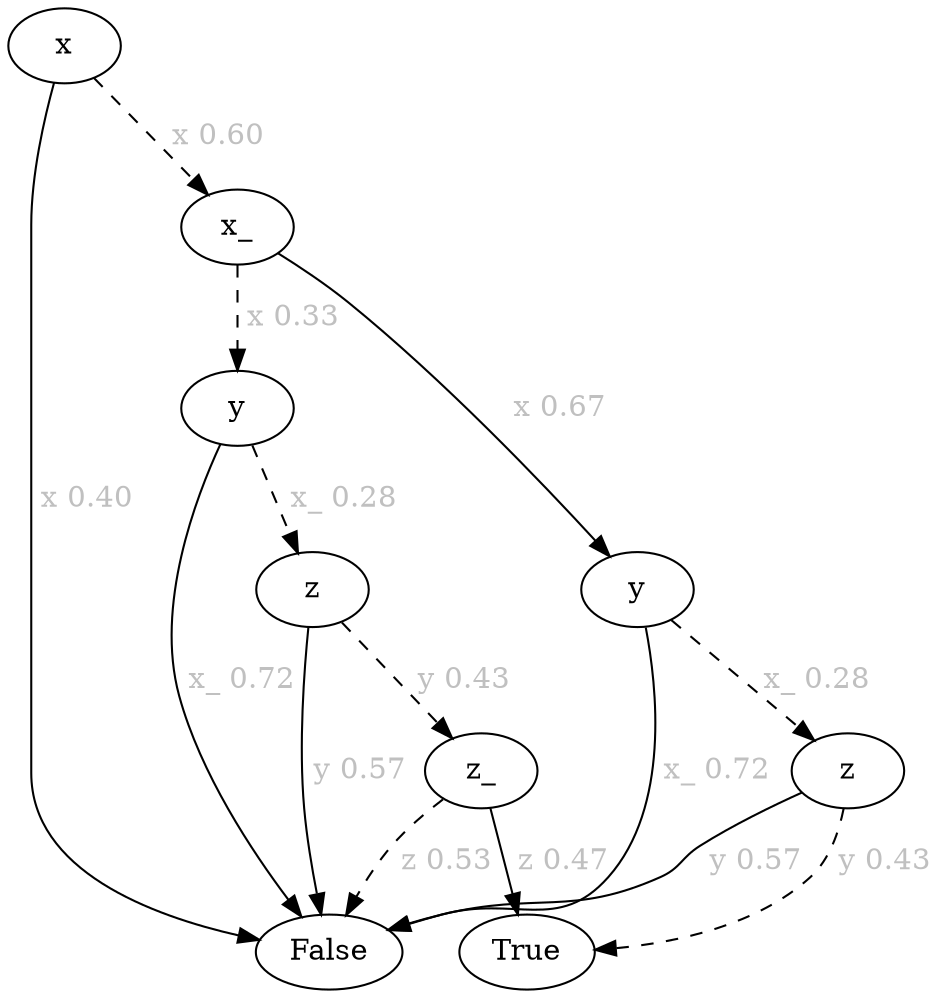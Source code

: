 digraph{2202464651280[label=x]2202463971664[label="x_"]
2202464651280 -> 2202463971664[style=dashed label=" x 0.60\n" fontcolor = gray]
2202463976336[label="y"]
2202463971664 -> 2202463976336[style=dashed label=" x 0.33\n" fontcolor = gray]
2202463963152[label="z"]
2202463976336 -> 2202463963152[style=dashed label=" x_ 0.28\n" fontcolor = gray]
2202463968976[label="z_"]
2202463963152 -> 2202463968976[style=dashed label=" y 0.43\n" fontcolor = gray]
2202464653264[label="False"]
2202463968976 -> 2202464653264[style=dashed label=" z 0.53\n" fontcolor = gray]
2202464651536[label="True"]
2202463968976 -> 2202464651536 [label=" z 0.47\n" fontcolor = gray]
2202464653264[label="False"]
2202463963152 -> 2202464653264 [label=" y 0.57\n" fontcolor = gray]
2202464653264[label="False"]
2202463976336 -> 2202464653264 [label=" x_ 0.72\n" fontcolor = gray]
2202463976528[label="y"]
2202463971664 -> 2202463976528 [label=" x 0.67\n" fontcolor = gray]
2202465224528[label="z"]
2202463976528 -> 2202465224528[style=dashed label=" x_ 0.28\n" fontcolor = gray]
2202464651536[label="True"]
2202465224528 -> 2202464651536[style=dashed label=" y 0.43\n" fontcolor = gray]
2202464653264[label="False"]
2202465224528 -> 2202464653264 [label=" y 0.57\n" fontcolor = gray]
2202464653264[label="False"]
2202463976528 -> 2202464653264 [label=" x_ 0.72\n" fontcolor = gray]
2202464653264[label="False"]
2202464651280 -> 2202464653264 [label=" x 0.40\n" fontcolor = gray]
}